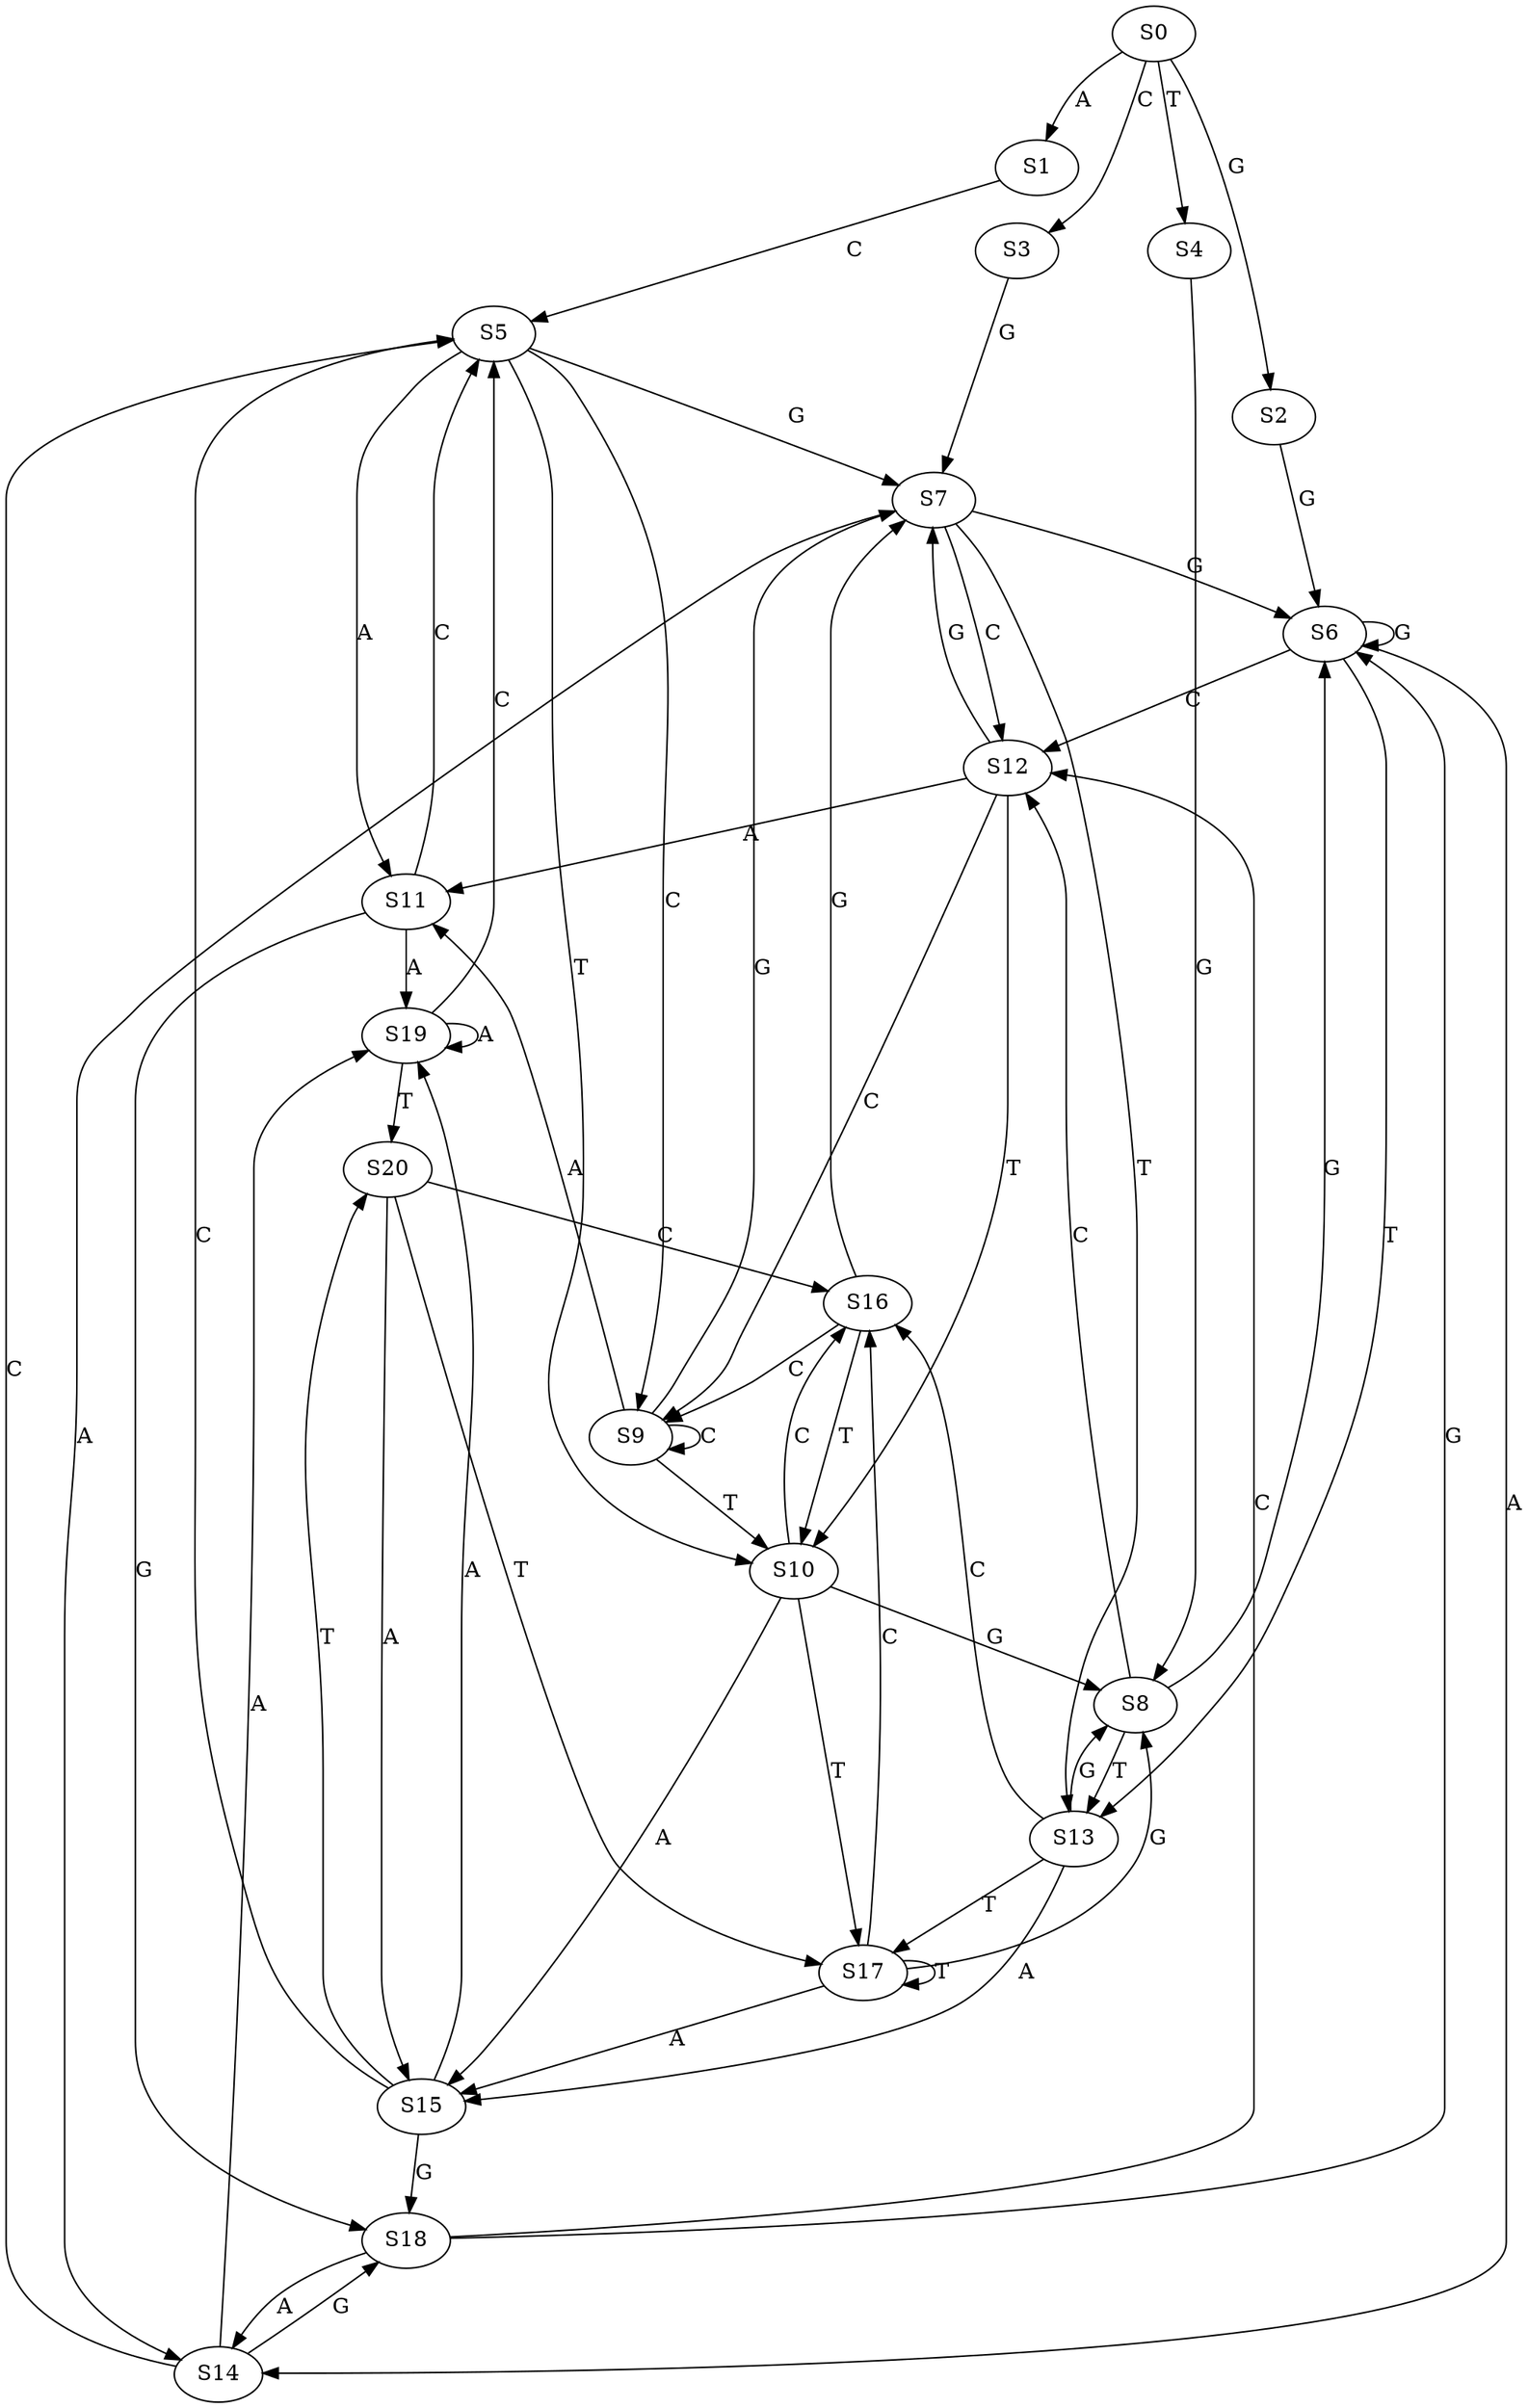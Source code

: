 strict digraph  {
	S0 -> S1 [ label = A ];
	S0 -> S2 [ label = G ];
	S0 -> S3 [ label = C ];
	S0 -> S4 [ label = T ];
	S1 -> S5 [ label = C ];
	S2 -> S6 [ label = G ];
	S3 -> S7 [ label = G ];
	S4 -> S8 [ label = G ];
	S5 -> S7 [ label = G ];
	S5 -> S9 [ label = C ];
	S5 -> S10 [ label = T ];
	S5 -> S11 [ label = A ];
	S6 -> S12 [ label = C ];
	S6 -> S6 [ label = G ];
	S6 -> S13 [ label = T ];
	S6 -> S14 [ label = A ];
	S7 -> S13 [ label = T ];
	S7 -> S12 [ label = C ];
	S7 -> S6 [ label = G ];
	S7 -> S14 [ label = A ];
	S8 -> S6 [ label = G ];
	S8 -> S12 [ label = C ];
	S8 -> S13 [ label = T ];
	S9 -> S7 [ label = G ];
	S9 -> S11 [ label = A ];
	S9 -> S9 [ label = C ];
	S9 -> S10 [ label = T ];
	S10 -> S15 [ label = A ];
	S10 -> S16 [ label = C ];
	S10 -> S8 [ label = G ];
	S10 -> S17 [ label = T ];
	S11 -> S18 [ label = G ];
	S11 -> S5 [ label = C ];
	S11 -> S19 [ label = A ];
	S12 -> S7 [ label = G ];
	S12 -> S10 [ label = T ];
	S12 -> S9 [ label = C ];
	S12 -> S11 [ label = A ];
	S13 -> S15 [ label = A ];
	S13 -> S17 [ label = T ];
	S13 -> S16 [ label = C ];
	S13 -> S8 [ label = G ];
	S14 -> S19 [ label = A ];
	S14 -> S5 [ label = C ];
	S14 -> S18 [ label = G ];
	S15 -> S18 [ label = G ];
	S15 -> S20 [ label = T ];
	S15 -> S19 [ label = A ];
	S15 -> S5 [ label = C ];
	S16 -> S9 [ label = C ];
	S16 -> S7 [ label = G ];
	S16 -> S10 [ label = T ];
	S17 -> S16 [ label = C ];
	S17 -> S8 [ label = G ];
	S17 -> S17 [ label = T ];
	S17 -> S15 [ label = A ];
	S18 -> S14 [ label = A ];
	S18 -> S12 [ label = C ];
	S18 -> S6 [ label = G ];
	S19 -> S5 [ label = C ];
	S19 -> S19 [ label = A ];
	S19 -> S20 [ label = T ];
	S20 -> S16 [ label = C ];
	S20 -> S15 [ label = A ];
	S20 -> S17 [ label = T ];
}
